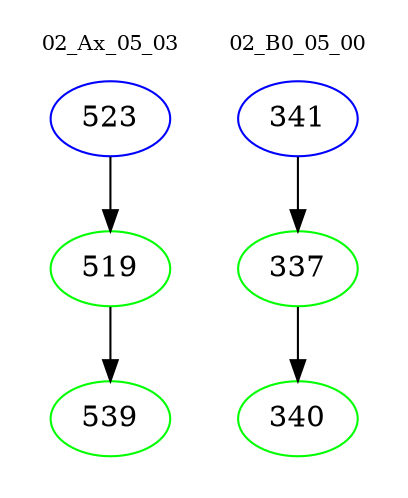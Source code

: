 digraph{
subgraph cluster_0 {
color = white
label = "02_Ax_05_03";
fontsize=10;
T0_523 [label="523", color="blue"]
T0_523 -> T0_519 [color="black"]
T0_519 [label="519", color="green"]
T0_519 -> T0_539 [color="black"]
T0_539 [label="539", color="green"]
}
subgraph cluster_1 {
color = white
label = "02_B0_05_00";
fontsize=10;
T1_341 [label="341", color="blue"]
T1_341 -> T1_337 [color="black"]
T1_337 [label="337", color="green"]
T1_337 -> T1_340 [color="black"]
T1_340 [label="340", color="green"]
}
}
